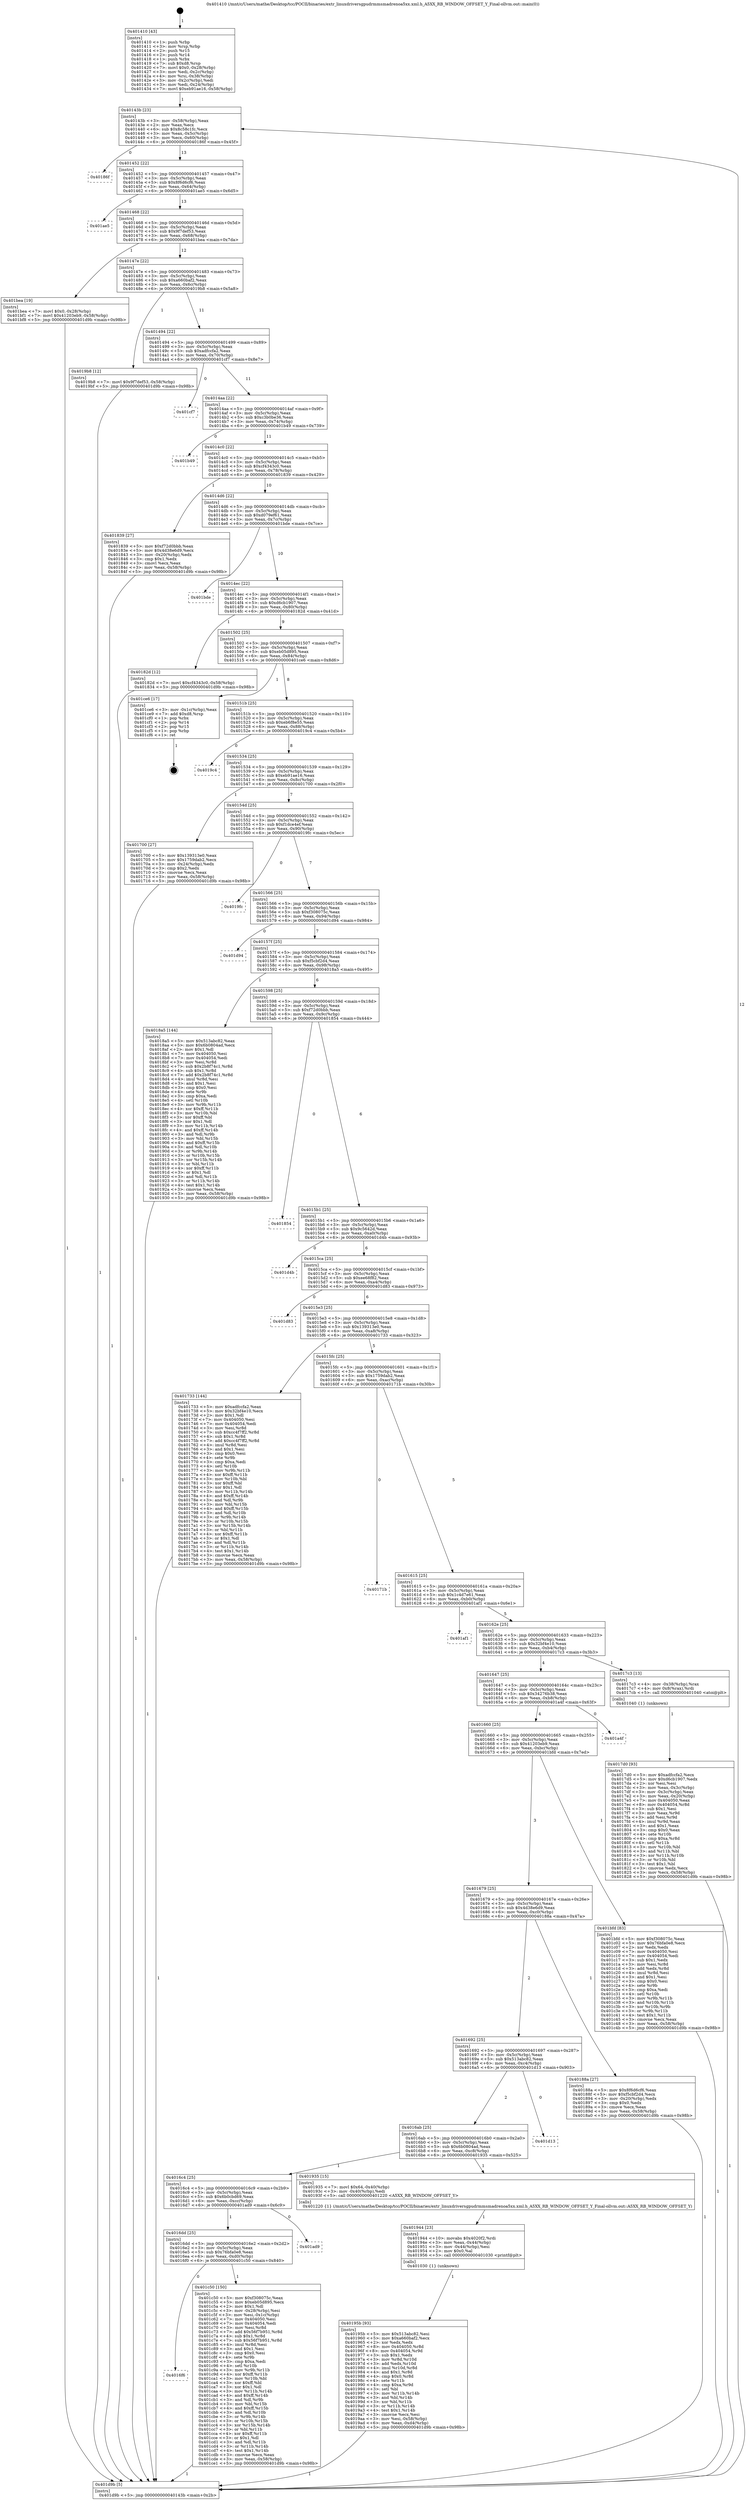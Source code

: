 digraph "0x401410" {
  label = "0x401410 (/mnt/c/Users/mathe/Desktop/tcc/POCII/binaries/extr_linuxdriversgpudrmmsmadrenoa5xx.xml.h_A5XX_RB_WINDOW_OFFSET_Y_Final-ollvm.out::main(0))"
  labelloc = "t"
  node[shape=record]

  Entry [label="",width=0.3,height=0.3,shape=circle,fillcolor=black,style=filled]
  "0x40143b" [label="{
     0x40143b [23]\l
     | [instrs]\l
     &nbsp;&nbsp;0x40143b \<+3\>: mov -0x58(%rbp),%eax\l
     &nbsp;&nbsp;0x40143e \<+2\>: mov %eax,%ecx\l
     &nbsp;&nbsp;0x401440 \<+6\>: sub $0x8c58c1fc,%ecx\l
     &nbsp;&nbsp;0x401446 \<+3\>: mov %eax,-0x5c(%rbp)\l
     &nbsp;&nbsp;0x401449 \<+3\>: mov %ecx,-0x60(%rbp)\l
     &nbsp;&nbsp;0x40144c \<+6\>: je 000000000040186f \<main+0x45f\>\l
  }"]
  "0x40186f" [label="{
     0x40186f\l
  }", style=dashed]
  "0x401452" [label="{
     0x401452 [22]\l
     | [instrs]\l
     &nbsp;&nbsp;0x401452 \<+5\>: jmp 0000000000401457 \<main+0x47\>\l
     &nbsp;&nbsp;0x401457 \<+3\>: mov -0x5c(%rbp),%eax\l
     &nbsp;&nbsp;0x40145a \<+5\>: sub $0x8f6d6cf6,%eax\l
     &nbsp;&nbsp;0x40145f \<+3\>: mov %eax,-0x64(%rbp)\l
     &nbsp;&nbsp;0x401462 \<+6\>: je 0000000000401ae5 \<main+0x6d5\>\l
  }"]
  Exit [label="",width=0.3,height=0.3,shape=circle,fillcolor=black,style=filled,peripheries=2]
  "0x401ae5" [label="{
     0x401ae5\l
  }", style=dashed]
  "0x401468" [label="{
     0x401468 [22]\l
     | [instrs]\l
     &nbsp;&nbsp;0x401468 \<+5\>: jmp 000000000040146d \<main+0x5d\>\l
     &nbsp;&nbsp;0x40146d \<+3\>: mov -0x5c(%rbp),%eax\l
     &nbsp;&nbsp;0x401470 \<+5\>: sub $0x9f7def53,%eax\l
     &nbsp;&nbsp;0x401475 \<+3\>: mov %eax,-0x68(%rbp)\l
     &nbsp;&nbsp;0x401478 \<+6\>: je 0000000000401bea \<main+0x7da\>\l
  }"]
  "0x4016f6" [label="{
     0x4016f6\l
  }", style=dashed]
  "0x401bea" [label="{
     0x401bea [19]\l
     | [instrs]\l
     &nbsp;&nbsp;0x401bea \<+7\>: movl $0x0,-0x28(%rbp)\l
     &nbsp;&nbsp;0x401bf1 \<+7\>: movl $0x41203eb9,-0x58(%rbp)\l
     &nbsp;&nbsp;0x401bf8 \<+5\>: jmp 0000000000401d9b \<main+0x98b\>\l
  }"]
  "0x40147e" [label="{
     0x40147e [22]\l
     | [instrs]\l
     &nbsp;&nbsp;0x40147e \<+5\>: jmp 0000000000401483 \<main+0x73\>\l
     &nbsp;&nbsp;0x401483 \<+3\>: mov -0x5c(%rbp),%eax\l
     &nbsp;&nbsp;0x401486 \<+5\>: sub $0xa660baf2,%eax\l
     &nbsp;&nbsp;0x40148b \<+3\>: mov %eax,-0x6c(%rbp)\l
     &nbsp;&nbsp;0x40148e \<+6\>: je 00000000004019b8 \<main+0x5a8\>\l
  }"]
  "0x401c50" [label="{
     0x401c50 [150]\l
     | [instrs]\l
     &nbsp;&nbsp;0x401c50 \<+5\>: mov $0xf308075c,%eax\l
     &nbsp;&nbsp;0x401c55 \<+5\>: mov $0xeb05d895,%ecx\l
     &nbsp;&nbsp;0x401c5a \<+2\>: mov $0x1,%dl\l
     &nbsp;&nbsp;0x401c5c \<+3\>: mov -0x28(%rbp),%esi\l
     &nbsp;&nbsp;0x401c5f \<+3\>: mov %esi,-0x1c(%rbp)\l
     &nbsp;&nbsp;0x401c62 \<+7\>: mov 0x404050,%esi\l
     &nbsp;&nbsp;0x401c69 \<+7\>: mov 0x404054,%edi\l
     &nbsp;&nbsp;0x401c70 \<+3\>: mov %esi,%r8d\l
     &nbsp;&nbsp;0x401c73 \<+7\>: add $0x56f7b951,%r8d\l
     &nbsp;&nbsp;0x401c7a \<+4\>: sub $0x1,%r8d\l
     &nbsp;&nbsp;0x401c7e \<+7\>: sub $0x56f7b951,%r8d\l
     &nbsp;&nbsp;0x401c85 \<+4\>: imul %r8d,%esi\l
     &nbsp;&nbsp;0x401c89 \<+3\>: and $0x1,%esi\l
     &nbsp;&nbsp;0x401c8c \<+3\>: cmp $0x0,%esi\l
     &nbsp;&nbsp;0x401c8f \<+4\>: sete %r9b\l
     &nbsp;&nbsp;0x401c93 \<+3\>: cmp $0xa,%edi\l
     &nbsp;&nbsp;0x401c96 \<+4\>: setl %r10b\l
     &nbsp;&nbsp;0x401c9a \<+3\>: mov %r9b,%r11b\l
     &nbsp;&nbsp;0x401c9d \<+4\>: xor $0xff,%r11b\l
     &nbsp;&nbsp;0x401ca1 \<+3\>: mov %r10b,%bl\l
     &nbsp;&nbsp;0x401ca4 \<+3\>: xor $0xff,%bl\l
     &nbsp;&nbsp;0x401ca7 \<+3\>: xor $0x1,%dl\l
     &nbsp;&nbsp;0x401caa \<+3\>: mov %r11b,%r14b\l
     &nbsp;&nbsp;0x401cad \<+4\>: and $0xff,%r14b\l
     &nbsp;&nbsp;0x401cb1 \<+3\>: and %dl,%r9b\l
     &nbsp;&nbsp;0x401cb4 \<+3\>: mov %bl,%r15b\l
     &nbsp;&nbsp;0x401cb7 \<+4\>: and $0xff,%r15b\l
     &nbsp;&nbsp;0x401cbb \<+3\>: and %dl,%r10b\l
     &nbsp;&nbsp;0x401cbe \<+3\>: or %r9b,%r14b\l
     &nbsp;&nbsp;0x401cc1 \<+3\>: or %r10b,%r15b\l
     &nbsp;&nbsp;0x401cc4 \<+3\>: xor %r15b,%r14b\l
     &nbsp;&nbsp;0x401cc7 \<+3\>: or %bl,%r11b\l
     &nbsp;&nbsp;0x401cca \<+4\>: xor $0xff,%r11b\l
     &nbsp;&nbsp;0x401cce \<+3\>: or $0x1,%dl\l
     &nbsp;&nbsp;0x401cd1 \<+3\>: and %dl,%r11b\l
     &nbsp;&nbsp;0x401cd4 \<+3\>: or %r11b,%r14b\l
     &nbsp;&nbsp;0x401cd7 \<+4\>: test $0x1,%r14b\l
     &nbsp;&nbsp;0x401cdb \<+3\>: cmovne %ecx,%eax\l
     &nbsp;&nbsp;0x401cde \<+3\>: mov %eax,-0x58(%rbp)\l
     &nbsp;&nbsp;0x401ce1 \<+5\>: jmp 0000000000401d9b \<main+0x98b\>\l
  }"]
  "0x4019b8" [label="{
     0x4019b8 [12]\l
     | [instrs]\l
     &nbsp;&nbsp;0x4019b8 \<+7\>: movl $0x9f7def53,-0x58(%rbp)\l
     &nbsp;&nbsp;0x4019bf \<+5\>: jmp 0000000000401d9b \<main+0x98b\>\l
  }"]
  "0x401494" [label="{
     0x401494 [22]\l
     | [instrs]\l
     &nbsp;&nbsp;0x401494 \<+5\>: jmp 0000000000401499 \<main+0x89\>\l
     &nbsp;&nbsp;0x401499 \<+3\>: mov -0x5c(%rbp),%eax\l
     &nbsp;&nbsp;0x40149c \<+5\>: sub $0xadfccfa2,%eax\l
     &nbsp;&nbsp;0x4014a1 \<+3\>: mov %eax,-0x70(%rbp)\l
     &nbsp;&nbsp;0x4014a4 \<+6\>: je 0000000000401cf7 \<main+0x8e7\>\l
  }"]
  "0x4016dd" [label="{
     0x4016dd [25]\l
     | [instrs]\l
     &nbsp;&nbsp;0x4016dd \<+5\>: jmp 00000000004016e2 \<main+0x2d2\>\l
     &nbsp;&nbsp;0x4016e2 \<+3\>: mov -0x5c(%rbp),%eax\l
     &nbsp;&nbsp;0x4016e5 \<+5\>: sub $0x76bfa0e8,%eax\l
     &nbsp;&nbsp;0x4016ea \<+6\>: mov %eax,-0xd0(%rbp)\l
     &nbsp;&nbsp;0x4016f0 \<+6\>: je 0000000000401c50 \<main+0x840\>\l
  }"]
  "0x401cf7" [label="{
     0x401cf7\l
  }", style=dashed]
  "0x4014aa" [label="{
     0x4014aa [22]\l
     | [instrs]\l
     &nbsp;&nbsp;0x4014aa \<+5\>: jmp 00000000004014af \<main+0x9f\>\l
     &nbsp;&nbsp;0x4014af \<+3\>: mov -0x5c(%rbp),%eax\l
     &nbsp;&nbsp;0x4014b2 \<+5\>: sub $0xc3b0be36,%eax\l
     &nbsp;&nbsp;0x4014b7 \<+3\>: mov %eax,-0x74(%rbp)\l
     &nbsp;&nbsp;0x4014ba \<+6\>: je 0000000000401b49 \<main+0x739\>\l
  }"]
  "0x401ad9" [label="{
     0x401ad9\l
  }", style=dashed]
  "0x401b49" [label="{
     0x401b49\l
  }", style=dashed]
  "0x4014c0" [label="{
     0x4014c0 [22]\l
     | [instrs]\l
     &nbsp;&nbsp;0x4014c0 \<+5\>: jmp 00000000004014c5 \<main+0xb5\>\l
     &nbsp;&nbsp;0x4014c5 \<+3\>: mov -0x5c(%rbp),%eax\l
     &nbsp;&nbsp;0x4014c8 \<+5\>: sub $0xcf4343c0,%eax\l
     &nbsp;&nbsp;0x4014cd \<+3\>: mov %eax,-0x78(%rbp)\l
     &nbsp;&nbsp;0x4014d0 \<+6\>: je 0000000000401839 \<main+0x429\>\l
  }"]
  "0x40195b" [label="{
     0x40195b [93]\l
     | [instrs]\l
     &nbsp;&nbsp;0x40195b \<+5\>: mov $0x513abc82,%esi\l
     &nbsp;&nbsp;0x401960 \<+5\>: mov $0xa660baf2,%ecx\l
     &nbsp;&nbsp;0x401965 \<+2\>: xor %edx,%edx\l
     &nbsp;&nbsp;0x401967 \<+8\>: mov 0x404050,%r8d\l
     &nbsp;&nbsp;0x40196f \<+8\>: mov 0x404054,%r9d\l
     &nbsp;&nbsp;0x401977 \<+3\>: sub $0x1,%edx\l
     &nbsp;&nbsp;0x40197a \<+3\>: mov %r8d,%r10d\l
     &nbsp;&nbsp;0x40197d \<+3\>: add %edx,%r10d\l
     &nbsp;&nbsp;0x401980 \<+4\>: imul %r10d,%r8d\l
     &nbsp;&nbsp;0x401984 \<+4\>: and $0x1,%r8d\l
     &nbsp;&nbsp;0x401988 \<+4\>: cmp $0x0,%r8d\l
     &nbsp;&nbsp;0x40198c \<+4\>: sete %r11b\l
     &nbsp;&nbsp;0x401990 \<+4\>: cmp $0xa,%r9d\l
     &nbsp;&nbsp;0x401994 \<+3\>: setl %bl\l
     &nbsp;&nbsp;0x401997 \<+3\>: mov %r11b,%r14b\l
     &nbsp;&nbsp;0x40199a \<+3\>: and %bl,%r14b\l
     &nbsp;&nbsp;0x40199d \<+3\>: xor %bl,%r11b\l
     &nbsp;&nbsp;0x4019a0 \<+3\>: or %r11b,%r14b\l
     &nbsp;&nbsp;0x4019a3 \<+4\>: test $0x1,%r14b\l
     &nbsp;&nbsp;0x4019a7 \<+3\>: cmovne %ecx,%esi\l
     &nbsp;&nbsp;0x4019aa \<+3\>: mov %esi,-0x58(%rbp)\l
     &nbsp;&nbsp;0x4019ad \<+6\>: mov %eax,-0xd4(%rbp)\l
     &nbsp;&nbsp;0x4019b3 \<+5\>: jmp 0000000000401d9b \<main+0x98b\>\l
  }"]
  "0x401839" [label="{
     0x401839 [27]\l
     | [instrs]\l
     &nbsp;&nbsp;0x401839 \<+5\>: mov $0xf72d0bbb,%eax\l
     &nbsp;&nbsp;0x40183e \<+5\>: mov $0x4d38e6d9,%ecx\l
     &nbsp;&nbsp;0x401843 \<+3\>: mov -0x20(%rbp),%edx\l
     &nbsp;&nbsp;0x401846 \<+3\>: cmp $0x1,%edx\l
     &nbsp;&nbsp;0x401849 \<+3\>: cmovl %ecx,%eax\l
     &nbsp;&nbsp;0x40184c \<+3\>: mov %eax,-0x58(%rbp)\l
     &nbsp;&nbsp;0x40184f \<+5\>: jmp 0000000000401d9b \<main+0x98b\>\l
  }"]
  "0x4014d6" [label="{
     0x4014d6 [22]\l
     | [instrs]\l
     &nbsp;&nbsp;0x4014d6 \<+5\>: jmp 00000000004014db \<main+0xcb\>\l
     &nbsp;&nbsp;0x4014db \<+3\>: mov -0x5c(%rbp),%eax\l
     &nbsp;&nbsp;0x4014de \<+5\>: sub $0xd079ef61,%eax\l
     &nbsp;&nbsp;0x4014e3 \<+3\>: mov %eax,-0x7c(%rbp)\l
     &nbsp;&nbsp;0x4014e6 \<+6\>: je 0000000000401bde \<main+0x7ce\>\l
  }"]
  "0x401944" [label="{
     0x401944 [23]\l
     | [instrs]\l
     &nbsp;&nbsp;0x401944 \<+10\>: movabs $0x4020f2,%rdi\l
     &nbsp;&nbsp;0x40194e \<+3\>: mov %eax,-0x44(%rbp)\l
     &nbsp;&nbsp;0x401951 \<+3\>: mov -0x44(%rbp),%esi\l
     &nbsp;&nbsp;0x401954 \<+2\>: mov $0x0,%al\l
     &nbsp;&nbsp;0x401956 \<+5\>: call 0000000000401030 \<printf@plt\>\l
     | [calls]\l
     &nbsp;&nbsp;0x401030 \{1\} (unknown)\l
  }"]
  "0x401bde" [label="{
     0x401bde\l
  }", style=dashed]
  "0x4014ec" [label="{
     0x4014ec [22]\l
     | [instrs]\l
     &nbsp;&nbsp;0x4014ec \<+5\>: jmp 00000000004014f1 \<main+0xe1\>\l
     &nbsp;&nbsp;0x4014f1 \<+3\>: mov -0x5c(%rbp),%eax\l
     &nbsp;&nbsp;0x4014f4 \<+5\>: sub $0xd6cb1907,%eax\l
     &nbsp;&nbsp;0x4014f9 \<+3\>: mov %eax,-0x80(%rbp)\l
     &nbsp;&nbsp;0x4014fc \<+6\>: je 000000000040182d \<main+0x41d\>\l
  }"]
  "0x4016c4" [label="{
     0x4016c4 [25]\l
     | [instrs]\l
     &nbsp;&nbsp;0x4016c4 \<+5\>: jmp 00000000004016c9 \<main+0x2b9\>\l
     &nbsp;&nbsp;0x4016c9 \<+3\>: mov -0x5c(%rbp),%eax\l
     &nbsp;&nbsp;0x4016cc \<+5\>: sub $0x6b0cbd69,%eax\l
     &nbsp;&nbsp;0x4016d1 \<+6\>: mov %eax,-0xcc(%rbp)\l
     &nbsp;&nbsp;0x4016d7 \<+6\>: je 0000000000401ad9 \<main+0x6c9\>\l
  }"]
  "0x40182d" [label="{
     0x40182d [12]\l
     | [instrs]\l
     &nbsp;&nbsp;0x40182d \<+7\>: movl $0xcf4343c0,-0x58(%rbp)\l
     &nbsp;&nbsp;0x401834 \<+5\>: jmp 0000000000401d9b \<main+0x98b\>\l
  }"]
  "0x401502" [label="{
     0x401502 [25]\l
     | [instrs]\l
     &nbsp;&nbsp;0x401502 \<+5\>: jmp 0000000000401507 \<main+0xf7\>\l
     &nbsp;&nbsp;0x401507 \<+3\>: mov -0x5c(%rbp),%eax\l
     &nbsp;&nbsp;0x40150a \<+5\>: sub $0xeb05d895,%eax\l
     &nbsp;&nbsp;0x40150f \<+6\>: mov %eax,-0x84(%rbp)\l
     &nbsp;&nbsp;0x401515 \<+6\>: je 0000000000401ce6 \<main+0x8d6\>\l
  }"]
  "0x401935" [label="{
     0x401935 [15]\l
     | [instrs]\l
     &nbsp;&nbsp;0x401935 \<+7\>: movl $0x64,-0x40(%rbp)\l
     &nbsp;&nbsp;0x40193c \<+3\>: mov -0x40(%rbp),%edi\l
     &nbsp;&nbsp;0x40193f \<+5\>: call 0000000000401220 \<A5XX_RB_WINDOW_OFFSET_Y\>\l
     | [calls]\l
     &nbsp;&nbsp;0x401220 \{1\} (/mnt/c/Users/mathe/Desktop/tcc/POCII/binaries/extr_linuxdriversgpudrmmsmadrenoa5xx.xml.h_A5XX_RB_WINDOW_OFFSET_Y_Final-ollvm.out::A5XX_RB_WINDOW_OFFSET_Y)\l
  }"]
  "0x401ce6" [label="{
     0x401ce6 [17]\l
     | [instrs]\l
     &nbsp;&nbsp;0x401ce6 \<+3\>: mov -0x1c(%rbp),%eax\l
     &nbsp;&nbsp;0x401ce9 \<+7\>: add $0xd8,%rsp\l
     &nbsp;&nbsp;0x401cf0 \<+1\>: pop %rbx\l
     &nbsp;&nbsp;0x401cf1 \<+2\>: pop %r14\l
     &nbsp;&nbsp;0x401cf3 \<+2\>: pop %r15\l
     &nbsp;&nbsp;0x401cf5 \<+1\>: pop %rbp\l
     &nbsp;&nbsp;0x401cf6 \<+1\>: ret\l
  }"]
  "0x40151b" [label="{
     0x40151b [25]\l
     | [instrs]\l
     &nbsp;&nbsp;0x40151b \<+5\>: jmp 0000000000401520 \<main+0x110\>\l
     &nbsp;&nbsp;0x401520 \<+3\>: mov -0x5c(%rbp),%eax\l
     &nbsp;&nbsp;0x401523 \<+5\>: sub $0xeb6f8e55,%eax\l
     &nbsp;&nbsp;0x401528 \<+6\>: mov %eax,-0x88(%rbp)\l
     &nbsp;&nbsp;0x40152e \<+6\>: je 00000000004019c4 \<main+0x5b4\>\l
  }"]
  "0x4016ab" [label="{
     0x4016ab [25]\l
     | [instrs]\l
     &nbsp;&nbsp;0x4016ab \<+5\>: jmp 00000000004016b0 \<main+0x2a0\>\l
     &nbsp;&nbsp;0x4016b0 \<+3\>: mov -0x5c(%rbp),%eax\l
     &nbsp;&nbsp;0x4016b3 \<+5\>: sub $0x6b0804ad,%eax\l
     &nbsp;&nbsp;0x4016b8 \<+6\>: mov %eax,-0xc8(%rbp)\l
     &nbsp;&nbsp;0x4016be \<+6\>: je 0000000000401935 \<main+0x525\>\l
  }"]
  "0x4019c4" [label="{
     0x4019c4\l
  }", style=dashed]
  "0x401534" [label="{
     0x401534 [25]\l
     | [instrs]\l
     &nbsp;&nbsp;0x401534 \<+5\>: jmp 0000000000401539 \<main+0x129\>\l
     &nbsp;&nbsp;0x401539 \<+3\>: mov -0x5c(%rbp),%eax\l
     &nbsp;&nbsp;0x40153c \<+5\>: sub $0xeb91ae16,%eax\l
     &nbsp;&nbsp;0x401541 \<+6\>: mov %eax,-0x8c(%rbp)\l
     &nbsp;&nbsp;0x401547 \<+6\>: je 0000000000401700 \<main+0x2f0\>\l
  }"]
  "0x401d13" [label="{
     0x401d13\l
  }", style=dashed]
  "0x401700" [label="{
     0x401700 [27]\l
     | [instrs]\l
     &nbsp;&nbsp;0x401700 \<+5\>: mov $0x139313e0,%eax\l
     &nbsp;&nbsp;0x401705 \<+5\>: mov $0x1759dab2,%ecx\l
     &nbsp;&nbsp;0x40170a \<+3\>: mov -0x24(%rbp),%edx\l
     &nbsp;&nbsp;0x40170d \<+3\>: cmp $0x2,%edx\l
     &nbsp;&nbsp;0x401710 \<+3\>: cmovne %ecx,%eax\l
     &nbsp;&nbsp;0x401713 \<+3\>: mov %eax,-0x58(%rbp)\l
     &nbsp;&nbsp;0x401716 \<+5\>: jmp 0000000000401d9b \<main+0x98b\>\l
  }"]
  "0x40154d" [label="{
     0x40154d [25]\l
     | [instrs]\l
     &nbsp;&nbsp;0x40154d \<+5\>: jmp 0000000000401552 \<main+0x142\>\l
     &nbsp;&nbsp;0x401552 \<+3\>: mov -0x5c(%rbp),%eax\l
     &nbsp;&nbsp;0x401555 \<+5\>: sub $0xf1dce4ef,%eax\l
     &nbsp;&nbsp;0x40155a \<+6\>: mov %eax,-0x90(%rbp)\l
     &nbsp;&nbsp;0x401560 \<+6\>: je 00000000004019fc \<main+0x5ec\>\l
  }"]
  "0x401d9b" [label="{
     0x401d9b [5]\l
     | [instrs]\l
     &nbsp;&nbsp;0x401d9b \<+5\>: jmp 000000000040143b \<main+0x2b\>\l
  }"]
  "0x401410" [label="{
     0x401410 [43]\l
     | [instrs]\l
     &nbsp;&nbsp;0x401410 \<+1\>: push %rbp\l
     &nbsp;&nbsp;0x401411 \<+3\>: mov %rsp,%rbp\l
     &nbsp;&nbsp;0x401414 \<+2\>: push %r15\l
     &nbsp;&nbsp;0x401416 \<+2\>: push %r14\l
     &nbsp;&nbsp;0x401418 \<+1\>: push %rbx\l
     &nbsp;&nbsp;0x401419 \<+7\>: sub $0xd8,%rsp\l
     &nbsp;&nbsp;0x401420 \<+7\>: movl $0x0,-0x28(%rbp)\l
     &nbsp;&nbsp;0x401427 \<+3\>: mov %edi,-0x2c(%rbp)\l
     &nbsp;&nbsp;0x40142a \<+4\>: mov %rsi,-0x38(%rbp)\l
     &nbsp;&nbsp;0x40142e \<+3\>: mov -0x2c(%rbp),%edi\l
     &nbsp;&nbsp;0x401431 \<+3\>: mov %edi,-0x24(%rbp)\l
     &nbsp;&nbsp;0x401434 \<+7\>: movl $0xeb91ae16,-0x58(%rbp)\l
  }"]
  "0x401692" [label="{
     0x401692 [25]\l
     | [instrs]\l
     &nbsp;&nbsp;0x401692 \<+5\>: jmp 0000000000401697 \<main+0x287\>\l
     &nbsp;&nbsp;0x401697 \<+3\>: mov -0x5c(%rbp),%eax\l
     &nbsp;&nbsp;0x40169a \<+5\>: sub $0x513abc82,%eax\l
     &nbsp;&nbsp;0x40169f \<+6\>: mov %eax,-0xc4(%rbp)\l
     &nbsp;&nbsp;0x4016a5 \<+6\>: je 0000000000401d13 \<main+0x903\>\l
  }"]
  "0x4019fc" [label="{
     0x4019fc\l
  }", style=dashed]
  "0x401566" [label="{
     0x401566 [25]\l
     | [instrs]\l
     &nbsp;&nbsp;0x401566 \<+5\>: jmp 000000000040156b \<main+0x15b\>\l
     &nbsp;&nbsp;0x40156b \<+3\>: mov -0x5c(%rbp),%eax\l
     &nbsp;&nbsp;0x40156e \<+5\>: sub $0xf308075c,%eax\l
     &nbsp;&nbsp;0x401573 \<+6\>: mov %eax,-0x94(%rbp)\l
     &nbsp;&nbsp;0x401579 \<+6\>: je 0000000000401d94 \<main+0x984\>\l
  }"]
  "0x40188a" [label="{
     0x40188a [27]\l
     | [instrs]\l
     &nbsp;&nbsp;0x40188a \<+5\>: mov $0x8f6d6cf6,%eax\l
     &nbsp;&nbsp;0x40188f \<+5\>: mov $0xf5cbf2d4,%ecx\l
     &nbsp;&nbsp;0x401894 \<+3\>: mov -0x20(%rbp),%edx\l
     &nbsp;&nbsp;0x401897 \<+3\>: cmp $0x0,%edx\l
     &nbsp;&nbsp;0x40189a \<+3\>: cmove %ecx,%eax\l
     &nbsp;&nbsp;0x40189d \<+3\>: mov %eax,-0x58(%rbp)\l
     &nbsp;&nbsp;0x4018a0 \<+5\>: jmp 0000000000401d9b \<main+0x98b\>\l
  }"]
  "0x401d94" [label="{
     0x401d94\l
  }", style=dashed]
  "0x40157f" [label="{
     0x40157f [25]\l
     | [instrs]\l
     &nbsp;&nbsp;0x40157f \<+5\>: jmp 0000000000401584 \<main+0x174\>\l
     &nbsp;&nbsp;0x401584 \<+3\>: mov -0x5c(%rbp),%eax\l
     &nbsp;&nbsp;0x401587 \<+5\>: sub $0xf5cbf2d4,%eax\l
     &nbsp;&nbsp;0x40158c \<+6\>: mov %eax,-0x98(%rbp)\l
     &nbsp;&nbsp;0x401592 \<+6\>: je 00000000004018a5 \<main+0x495\>\l
  }"]
  "0x401679" [label="{
     0x401679 [25]\l
     | [instrs]\l
     &nbsp;&nbsp;0x401679 \<+5\>: jmp 000000000040167e \<main+0x26e\>\l
     &nbsp;&nbsp;0x40167e \<+3\>: mov -0x5c(%rbp),%eax\l
     &nbsp;&nbsp;0x401681 \<+5\>: sub $0x4d38e6d9,%eax\l
     &nbsp;&nbsp;0x401686 \<+6\>: mov %eax,-0xc0(%rbp)\l
     &nbsp;&nbsp;0x40168c \<+6\>: je 000000000040188a \<main+0x47a\>\l
  }"]
  "0x4018a5" [label="{
     0x4018a5 [144]\l
     | [instrs]\l
     &nbsp;&nbsp;0x4018a5 \<+5\>: mov $0x513abc82,%eax\l
     &nbsp;&nbsp;0x4018aa \<+5\>: mov $0x6b0804ad,%ecx\l
     &nbsp;&nbsp;0x4018af \<+2\>: mov $0x1,%dl\l
     &nbsp;&nbsp;0x4018b1 \<+7\>: mov 0x404050,%esi\l
     &nbsp;&nbsp;0x4018b8 \<+7\>: mov 0x404054,%edi\l
     &nbsp;&nbsp;0x4018bf \<+3\>: mov %esi,%r8d\l
     &nbsp;&nbsp;0x4018c2 \<+7\>: sub $0x2b8f74c1,%r8d\l
     &nbsp;&nbsp;0x4018c9 \<+4\>: sub $0x1,%r8d\l
     &nbsp;&nbsp;0x4018cd \<+7\>: add $0x2b8f74c1,%r8d\l
     &nbsp;&nbsp;0x4018d4 \<+4\>: imul %r8d,%esi\l
     &nbsp;&nbsp;0x4018d8 \<+3\>: and $0x1,%esi\l
     &nbsp;&nbsp;0x4018db \<+3\>: cmp $0x0,%esi\l
     &nbsp;&nbsp;0x4018de \<+4\>: sete %r9b\l
     &nbsp;&nbsp;0x4018e2 \<+3\>: cmp $0xa,%edi\l
     &nbsp;&nbsp;0x4018e5 \<+4\>: setl %r10b\l
     &nbsp;&nbsp;0x4018e9 \<+3\>: mov %r9b,%r11b\l
     &nbsp;&nbsp;0x4018ec \<+4\>: xor $0xff,%r11b\l
     &nbsp;&nbsp;0x4018f0 \<+3\>: mov %r10b,%bl\l
     &nbsp;&nbsp;0x4018f3 \<+3\>: xor $0xff,%bl\l
     &nbsp;&nbsp;0x4018f6 \<+3\>: xor $0x1,%dl\l
     &nbsp;&nbsp;0x4018f9 \<+3\>: mov %r11b,%r14b\l
     &nbsp;&nbsp;0x4018fc \<+4\>: and $0xff,%r14b\l
     &nbsp;&nbsp;0x401900 \<+3\>: and %dl,%r9b\l
     &nbsp;&nbsp;0x401903 \<+3\>: mov %bl,%r15b\l
     &nbsp;&nbsp;0x401906 \<+4\>: and $0xff,%r15b\l
     &nbsp;&nbsp;0x40190a \<+3\>: and %dl,%r10b\l
     &nbsp;&nbsp;0x40190d \<+3\>: or %r9b,%r14b\l
     &nbsp;&nbsp;0x401910 \<+3\>: or %r10b,%r15b\l
     &nbsp;&nbsp;0x401913 \<+3\>: xor %r15b,%r14b\l
     &nbsp;&nbsp;0x401916 \<+3\>: or %bl,%r11b\l
     &nbsp;&nbsp;0x401919 \<+4\>: xor $0xff,%r11b\l
     &nbsp;&nbsp;0x40191d \<+3\>: or $0x1,%dl\l
     &nbsp;&nbsp;0x401920 \<+3\>: and %dl,%r11b\l
     &nbsp;&nbsp;0x401923 \<+3\>: or %r11b,%r14b\l
     &nbsp;&nbsp;0x401926 \<+4\>: test $0x1,%r14b\l
     &nbsp;&nbsp;0x40192a \<+3\>: cmovne %ecx,%eax\l
     &nbsp;&nbsp;0x40192d \<+3\>: mov %eax,-0x58(%rbp)\l
     &nbsp;&nbsp;0x401930 \<+5\>: jmp 0000000000401d9b \<main+0x98b\>\l
  }"]
  "0x401598" [label="{
     0x401598 [25]\l
     | [instrs]\l
     &nbsp;&nbsp;0x401598 \<+5\>: jmp 000000000040159d \<main+0x18d\>\l
     &nbsp;&nbsp;0x40159d \<+3\>: mov -0x5c(%rbp),%eax\l
     &nbsp;&nbsp;0x4015a0 \<+5\>: sub $0xf72d0bbb,%eax\l
     &nbsp;&nbsp;0x4015a5 \<+6\>: mov %eax,-0x9c(%rbp)\l
     &nbsp;&nbsp;0x4015ab \<+6\>: je 0000000000401854 \<main+0x444\>\l
  }"]
  "0x401bfd" [label="{
     0x401bfd [83]\l
     | [instrs]\l
     &nbsp;&nbsp;0x401bfd \<+5\>: mov $0xf308075c,%eax\l
     &nbsp;&nbsp;0x401c02 \<+5\>: mov $0x76bfa0e8,%ecx\l
     &nbsp;&nbsp;0x401c07 \<+2\>: xor %edx,%edx\l
     &nbsp;&nbsp;0x401c09 \<+7\>: mov 0x404050,%esi\l
     &nbsp;&nbsp;0x401c10 \<+7\>: mov 0x404054,%edi\l
     &nbsp;&nbsp;0x401c17 \<+3\>: sub $0x1,%edx\l
     &nbsp;&nbsp;0x401c1a \<+3\>: mov %esi,%r8d\l
     &nbsp;&nbsp;0x401c1d \<+3\>: add %edx,%r8d\l
     &nbsp;&nbsp;0x401c20 \<+4\>: imul %r8d,%esi\l
     &nbsp;&nbsp;0x401c24 \<+3\>: and $0x1,%esi\l
     &nbsp;&nbsp;0x401c27 \<+3\>: cmp $0x0,%esi\l
     &nbsp;&nbsp;0x401c2a \<+4\>: sete %r9b\l
     &nbsp;&nbsp;0x401c2e \<+3\>: cmp $0xa,%edi\l
     &nbsp;&nbsp;0x401c31 \<+4\>: setl %r10b\l
     &nbsp;&nbsp;0x401c35 \<+3\>: mov %r9b,%r11b\l
     &nbsp;&nbsp;0x401c38 \<+3\>: and %r10b,%r11b\l
     &nbsp;&nbsp;0x401c3b \<+3\>: xor %r10b,%r9b\l
     &nbsp;&nbsp;0x401c3e \<+3\>: or %r9b,%r11b\l
     &nbsp;&nbsp;0x401c41 \<+4\>: test $0x1,%r11b\l
     &nbsp;&nbsp;0x401c45 \<+3\>: cmovne %ecx,%eax\l
     &nbsp;&nbsp;0x401c48 \<+3\>: mov %eax,-0x58(%rbp)\l
     &nbsp;&nbsp;0x401c4b \<+5\>: jmp 0000000000401d9b \<main+0x98b\>\l
  }"]
  "0x401854" [label="{
     0x401854\l
  }", style=dashed]
  "0x4015b1" [label="{
     0x4015b1 [25]\l
     | [instrs]\l
     &nbsp;&nbsp;0x4015b1 \<+5\>: jmp 00000000004015b6 \<main+0x1a6\>\l
     &nbsp;&nbsp;0x4015b6 \<+3\>: mov -0x5c(%rbp),%eax\l
     &nbsp;&nbsp;0x4015b9 \<+5\>: sub $0x9c5642d,%eax\l
     &nbsp;&nbsp;0x4015be \<+6\>: mov %eax,-0xa0(%rbp)\l
     &nbsp;&nbsp;0x4015c4 \<+6\>: je 0000000000401d4b \<main+0x93b\>\l
  }"]
  "0x401660" [label="{
     0x401660 [25]\l
     | [instrs]\l
     &nbsp;&nbsp;0x401660 \<+5\>: jmp 0000000000401665 \<main+0x255\>\l
     &nbsp;&nbsp;0x401665 \<+3\>: mov -0x5c(%rbp),%eax\l
     &nbsp;&nbsp;0x401668 \<+5\>: sub $0x41203eb9,%eax\l
     &nbsp;&nbsp;0x40166d \<+6\>: mov %eax,-0xbc(%rbp)\l
     &nbsp;&nbsp;0x401673 \<+6\>: je 0000000000401bfd \<main+0x7ed\>\l
  }"]
  "0x401d4b" [label="{
     0x401d4b\l
  }", style=dashed]
  "0x4015ca" [label="{
     0x4015ca [25]\l
     | [instrs]\l
     &nbsp;&nbsp;0x4015ca \<+5\>: jmp 00000000004015cf \<main+0x1bf\>\l
     &nbsp;&nbsp;0x4015cf \<+3\>: mov -0x5c(%rbp),%eax\l
     &nbsp;&nbsp;0x4015d2 \<+5\>: sub $0xee68f82,%eax\l
     &nbsp;&nbsp;0x4015d7 \<+6\>: mov %eax,-0xa4(%rbp)\l
     &nbsp;&nbsp;0x4015dd \<+6\>: je 0000000000401d83 \<main+0x973\>\l
  }"]
  "0x401a4f" [label="{
     0x401a4f\l
  }", style=dashed]
  "0x401d83" [label="{
     0x401d83\l
  }", style=dashed]
  "0x4015e3" [label="{
     0x4015e3 [25]\l
     | [instrs]\l
     &nbsp;&nbsp;0x4015e3 \<+5\>: jmp 00000000004015e8 \<main+0x1d8\>\l
     &nbsp;&nbsp;0x4015e8 \<+3\>: mov -0x5c(%rbp),%eax\l
     &nbsp;&nbsp;0x4015eb \<+5\>: sub $0x139313e0,%eax\l
     &nbsp;&nbsp;0x4015f0 \<+6\>: mov %eax,-0xa8(%rbp)\l
     &nbsp;&nbsp;0x4015f6 \<+6\>: je 0000000000401733 \<main+0x323\>\l
  }"]
  "0x4017d0" [label="{
     0x4017d0 [93]\l
     | [instrs]\l
     &nbsp;&nbsp;0x4017d0 \<+5\>: mov $0xadfccfa2,%ecx\l
     &nbsp;&nbsp;0x4017d5 \<+5\>: mov $0xd6cb1907,%edx\l
     &nbsp;&nbsp;0x4017da \<+2\>: xor %esi,%esi\l
     &nbsp;&nbsp;0x4017dc \<+3\>: mov %eax,-0x3c(%rbp)\l
     &nbsp;&nbsp;0x4017df \<+3\>: mov -0x3c(%rbp),%eax\l
     &nbsp;&nbsp;0x4017e2 \<+3\>: mov %eax,-0x20(%rbp)\l
     &nbsp;&nbsp;0x4017e5 \<+7\>: mov 0x404050,%eax\l
     &nbsp;&nbsp;0x4017ec \<+8\>: mov 0x404054,%r8d\l
     &nbsp;&nbsp;0x4017f4 \<+3\>: sub $0x1,%esi\l
     &nbsp;&nbsp;0x4017f7 \<+3\>: mov %eax,%r9d\l
     &nbsp;&nbsp;0x4017fa \<+3\>: add %esi,%r9d\l
     &nbsp;&nbsp;0x4017fd \<+4\>: imul %r9d,%eax\l
     &nbsp;&nbsp;0x401801 \<+3\>: and $0x1,%eax\l
     &nbsp;&nbsp;0x401804 \<+3\>: cmp $0x0,%eax\l
     &nbsp;&nbsp;0x401807 \<+4\>: sete %r10b\l
     &nbsp;&nbsp;0x40180b \<+4\>: cmp $0xa,%r8d\l
     &nbsp;&nbsp;0x40180f \<+4\>: setl %r11b\l
     &nbsp;&nbsp;0x401813 \<+3\>: mov %r10b,%bl\l
     &nbsp;&nbsp;0x401816 \<+3\>: and %r11b,%bl\l
     &nbsp;&nbsp;0x401819 \<+3\>: xor %r11b,%r10b\l
     &nbsp;&nbsp;0x40181c \<+3\>: or %r10b,%bl\l
     &nbsp;&nbsp;0x40181f \<+3\>: test $0x1,%bl\l
     &nbsp;&nbsp;0x401822 \<+3\>: cmovne %edx,%ecx\l
     &nbsp;&nbsp;0x401825 \<+3\>: mov %ecx,-0x58(%rbp)\l
     &nbsp;&nbsp;0x401828 \<+5\>: jmp 0000000000401d9b \<main+0x98b\>\l
  }"]
  "0x401733" [label="{
     0x401733 [144]\l
     | [instrs]\l
     &nbsp;&nbsp;0x401733 \<+5\>: mov $0xadfccfa2,%eax\l
     &nbsp;&nbsp;0x401738 \<+5\>: mov $0x32bf4e10,%ecx\l
     &nbsp;&nbsp;0x40173d \<+2\>: mov $0x1,%dl\l
     &nbsp;&nbsp;0x40173f \<+7\>: mov 0x404050,%esi\l
     &nbsp;&nbsp;0x401746 \<+7\>: mov 0x404054,%edi\l
     &nbsp;&nbsp;0x40174d \<+3\>: mov %esi,%r8d\l
     &nbsp;&nbsp;0x401750 \<+7\>: sub $0xcc4f7ff2,%r8d\l
     &nbsp;&nbsp;0x401757 \<+4\>: sub $0x1,%r8d\l
     &nbsp;&nbsp;0x40175b \<+7\>: add $0xcc4f7ff2,%r8d\l
     &nbsp;&nbsp;0x401762 \<+4\>: imul %r8d,%esi\l
     &nbsp;&nbsp;0x401766 \<+3\>: and $0x1,%esi\l
     &nbsp;&nbsp;0x401769 \<+3\>: cmp $0x0,%esi\l
     &nbsp;&nbsp;0x40176c \<+4\>: sete %r9b\l
     &nbsp;&nbsp;0x401770 \<+3\>: cmp $0xa,%edi\l
     &nbsp;&nbsp;0x401773 \<+4\>: setl %r10b\l
     &nbsp;&nbsp;0x401777 \<+3\>: mov %r9b,%r11b\l
     &nbsp;&nbsp;0x40177a \<+4\>: xor $0xff,%r11b\l
     &nbsp;&nbsp;0x40177e \<+3\>: mov %r10b,%bl\l
     &nbsp;&nbsp;0x401781 \<+3\>: xor $0xff,%bl\l
     &nbsp;&nbsp;0x401784 \<+3\>: xor $0x1,%dl\l
     &nbsp;&nbsp;0x401787 \<+3\>: mov %r11b,%r14b\l
     &nbsp;&nbsp;0x40178a \<+4\>: and $0xff,%r14b\l
     &nbsp;&nbsp;0x40178e \<+3\>: and %dl,%r9b\l
     &nbsp;&nbsp;0x401791 \<+3\>: mov %bl,%r15b\l
     &nbsp;&nbsp;0x401794 \<+4\>: and $0xff,%r15b\l
     &nbsp;&nbsp;0x401798 \<+3\>: and %dl,%r10b\l
     &nbsp;&nbsp;0x40179b \<+3\>: or %r9b,%r14b\l
     &nbsp;&nbsp;0x40179e \<+3\>: or %r10b,%r15b\l
     &nbsp;&nbsp;0x4017a1 \<+3\>: xor %r15b,%r14b\l
     &nbsp;&nbsp;0x4017a4 \<+3\>: or %bl,%r11b\l
     &nbsp;&nbsp;0x4017a7 \<+4\>: xor $0xff,%r11b\l
     &nbsp;&nbsp;0x4017ab \<+3\>: or $0x1,%dl\l
     &nbsp;&nbsp;0x4017ae \<+3\>: and %dl,%r11b\l
     &nbsp;&nbsp;0x4017b1 \<+3\>: or %r11b,%r14b\l
     &nbsp;&nbsp;0x4017b4 \<+4\>: test $0x1,%r14b\l
     &nbsp;&nbsp;0x4017b8 \<+3\>: cmovne %ecx,%eax\l
     &nbsp;&nbsp;0x4017bb \<+3\>: mov %eax,-0x58(%rbp)\l
     &nbsp;&nbsp;0x4017be \<+5\>: jmp 0000000000401d9b \<main+0x98b\>\l
  }"]
  "0x4015fc" [label="{
     0x4015fc [25]\l
     | [instrs]\l
     &nbsp;&nbsp;0x4015fc \<+5\>: jmp 0000000000401601 \<main+0x1f1\>\l
     &nbsp;&nbsp;0x401601 \<+3\>: mov -0x5c(%rbp),%eax\l
     &nbsp;&nbsp;0x401604 \<+5\>: sub $0x1759dab2,%eax\l
     &nbsp;&nbsp;0x401609 \<+6\>: mov %eax,-0xac(%rbp)\l
     &nbsp;&nbsp;0x40160f \<+6\>: je 000000000040171b \<main+0x30b\>\l
  }"]
  "0x401647" [label="{
     0x401647 [25]\l
     | [instrs]\l
     &nbsp;&nbsp;0x401647 \<+5\>: jmp 000000000040164c \<main+0x23c\>\l
     &nbsp;&nbsp;0x40164c \<+3\>: mov -0x5c(%rbp),%eax\l
     &nbsp;&nbsp;0x40164f \<+5\>: sub $0x34276b38,%eax\l
     &nbsp;&nbsp;0x401654 \<+6\>: mov %eax,-0xb8(%rbp)\l
     &nbsp;&nbsp;0x40165a \<+6\>: je 0000000000401a4f \<main+0x63f\>\l
  }"]
  "0x40171b" [label="{
     0x40171b\l
  }", style=dashed]
  "0x401615" [label="{
     0x401615 [25]\l
     | [instrs]\l
     &nbsp;&nbsp;0x401615 \<+5\>: jmp 000000000040161a \<main+0x20a\>\l
     &nbsp;&nbsp;0x40161a \<+3\>: mov -0x5c(%rbp),%eax\l
     &nbsp;&nbsp;0x40161d \<+5\>: sub $0x1c4d7e61,%eax\l
     &nbsp;&nbsp;0x401622 \<+6\>: mov %eax,-0xb0(%rbp)\l
     &nbsp;&nbsp;0x401628 \<+6\>: je 0000000000401af1 \<main+0x6e1\>\l
  }"]
  "0x4017c3" [label="{
     0x4017c3 [13]\l
     | [instrs]\l
     &nbsp;&nbsp;0x4017c3 \<+4\>: mov -0x38(%rbp),%rax\l
     &nbsp;&nbsp;0x4017c7 \<+4\>: mov 0x8(%rax),%rdi\l
     &nbsp;&nbsp;0x4017cb \<+5\>: call 0000000000401040 \<atoi@plt\>\l
     | [calls]\l
     &nbsp;&nbsp;0x401040 \{1\} (unknown)\l
  }"]
  "0x401af1" [label="{
     0x401af1\l
  }", style=dashed]
  "0x40162e" [label="{
     0x40162e [25]\l
     | [instrs]\l
     &nbsp;&nbsp;0x40162e \<+5\>: jmp 0000000000401633 \<main+0x223\>\l
     &nbsp;&nbsp;0x401633 \<+3\>: mov -0x5c(%rbp),%eax\l
     &nbsp;&nbsp;0x401636 \<+5\>: sub $0x32bf4e10,%eax\l
     &nbsp;&nbsp;0x40163b \<+6\>: mov %eax,-0xb4(%rbp)\l
     &nbsp;&nbsp;0x401641 \<+6\>: je 00000000004017c3 \<main+0x3b3\>\l
  }"]
  Entry -> "0x401410" [label=" 1"]
  "0x40143b" -> "0x40186f" [label=" 0"]
  "0x40143b" -> "0x401452" [label=" 13"]
  "0x401ce6" -> Exit [label=" 1"]
  "0x401452" -> "0x401ae5" [label=" 0"]
  "0x401452" -> "0x401468" [label=" 13"]
  "0x401c50" -> "0x401d9b" [label=" 1"]
  "0x401468" -> "0x401bea" [label=" 1"]
  "0x401468" -> "0x40147e" [label=" 12"]
  "0x4016dd" -> "0x4016f6" [label=" 0"]
  "0x40147e" -> "0x4019b8" [label=" 1"]
  "0x40147e" -> "0x401494" [label=" 11"]
  "0x4016dd" -> "0x401c50" [label=" 1"]
  "0x401494" -> "0x401cf7" [label=" 0"]
  "0x401494" -> "0x4014aa" [label=" 11"]
  "0x4016c4" -> "0x4016dd" [label=" 1"]
  "0x4014aa" -> "0x401b49" [label=" 0"]
  "0x4014aa" -> "0x4014c0" [label=" 11"]
  "0x4016c4" -> "0x401ad9" [label=" 0"]
  "0x4014c0" -> "0x401839" [label=" 1"]
  "0x4014c0" -> "0x4014d6" [label=" 10"]
  "0x401bfd" -> "0x401d9b" [label=" 1"]
  "0x4014d6" -> "0x401bde" [label=" 0"]
  "0x4014d6" -> "0x4014ec" [label=" 10"]
  "0x401bea" -> "0x401d9b" [label=" 1"]
  "0x4014ec" -> "0x40182d" [label=" 1"]
  "0x4014ec" -> "0x401502" [label=" 9"]
  "0x4019b8" -> "0x401d9b" [label=" 1"]
  "0x401502" -> "0x401ce6" [label=" 1"]
  "0x401502" -> "0x40151b" [label=" 8"]
  "0x40195b" -> "0x401d9b" [label=" 1"]
  "0x40151b" -> "0x4019c4" [label=" 0"]
  "0x40151b" -> "0x401534" [label=" 8"]
  "0x401935" -> "0x401944" [label=" 1"]
  "0x401534" -> "0x401700" [label=" 1"]
  "0x401534" -> "0x40154d" [label=" 7"]
  "0x401700" -> "0x401d9b" [label=" 1"]
  "0x401410" -> "0x40143b" [label=" 1"]
  "0x401d9b" -> "0x40143b" [label=" 12"]
  "0x4016ab" -> "0x4016c4" [label=" 1"]
  "0x40154d" -> "0x4019fc" [label=" 0"]
  "0x40154d" -> "0x401566" [label=" 7"]
  "0x401944" -> "0x40195b" [label=" 1"]
  "0x401566" -> "0x401d94" [label=" 0"]
  "0x401566" -> "0x40157f" [label=" 7"]
  "0x401692" -> "0x4016ab" [label=" 2"]
  "0x40157f" -> "0x4018a5" [label=" 1"]
  "0x40157f" -> "0x401598" [label=" 6"]
  "0x4016ab" -> "0x401935" [label=" 1"]
  "0x401598" -> "0x401854" [label=" 0"]
  "0x401598" -> "0x4015b1" [label=" 6"]
  "0x4018a5" -> "0x401d9b" [label=" 1"]
  "0x4015b1" -> "0x401d4b" [label=" 0"]
  "0x4015b1" -> "0x4015ca" [label=" 6"]
  "0x401679" -> "0x401692" [label=" 2"]
  "0x4015ca" -> "0x401d83" [label=" 0"]
  "0x4015ca" -> "0x4015e3" [label=" 6"]
  "0x401679" -> "0x40188a" [label=" 1"]
  "0x4015e3" -> "0x401733" [label=" 1"]
  "0x4015e3" -> "0x4015fc" [label=" 5"]
  "0x401733" -> "0x401d9b" [label=" 1"]
  "0x401660" -> "0x401679" [label=" 3"]
  "0x4015fc" -> "0x40171b" [label=" 0"]
  "0x4015fc" -> "0x401615" [label=" 5"]
  "0x401660" -> "0x401bfd" [label=" 1"]
  "0x401615" -> "0x401af1" [label=" 0"]
  "0x401615" -> "0x40162e" [label=" 5"]
  "0x40188a" -> "0x401d9b" [label=" 1"]
  "0x40162e" -> "0x4017c3" [label=" 1"]
  "0x40162e" -> "0x401647" [label=" 4"]
  "0x4017c3" -> "0x4017d0" [label=" 1"]
  "0x4017d0" -> "0x401d9b" [label=" 1"]
  "0x40182d" -> "0x401d9b" [label=" 1"]
  "0x401839" -> "0x401d9b" [label=" 1"]
  "0x401692" -> "0x401d13" [label=" 0"]
  "0x401647" -> "0x401a4f" [label=" 0"]
  "0x401647" -> "0x401660" [label=" 4"]
}
